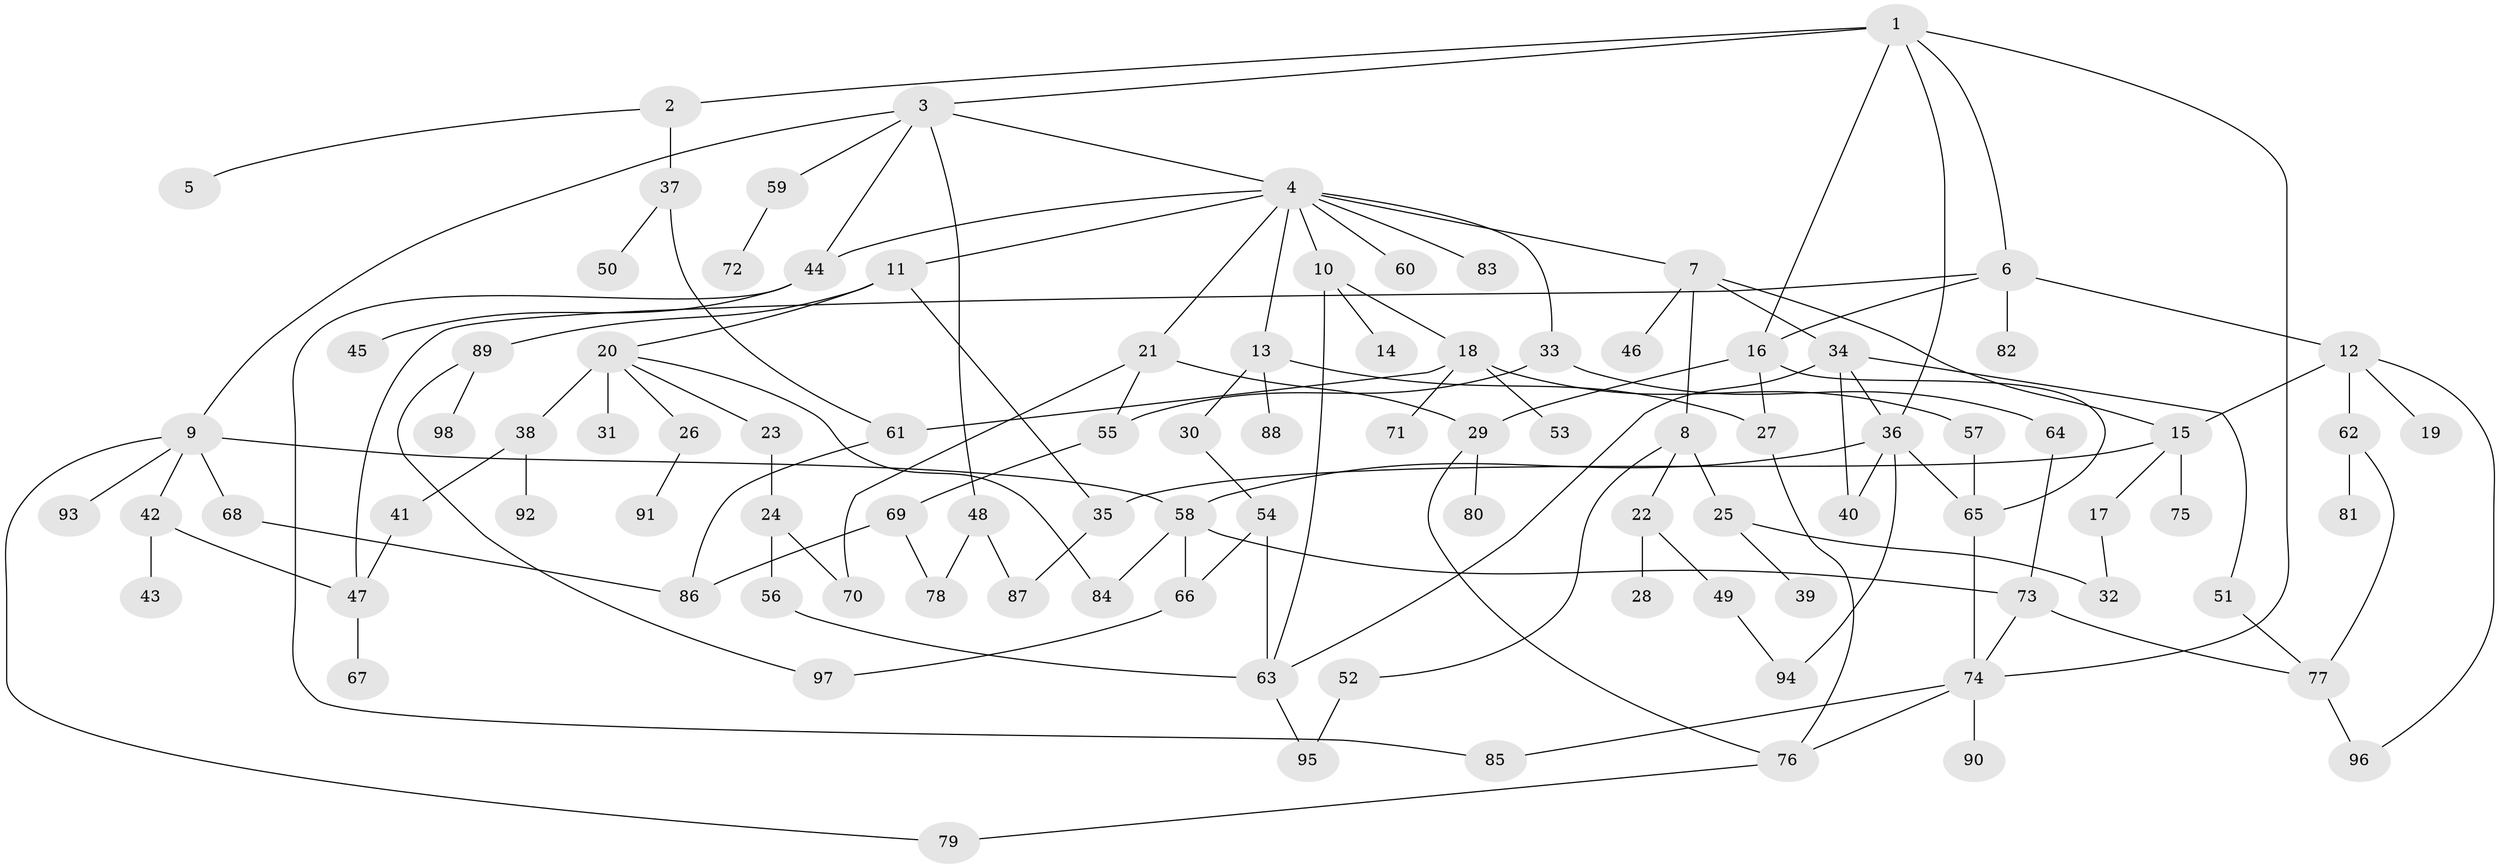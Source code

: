 // coarse degree distribution, {11: 0.023809523809523808, 2: 0.14285714285714285, 9: 0.023809523809523808, 7: 0.023809523809523808, 4: 0.19047619047619047, 5: 0.07142857142857142, 3: 0.2619047619047619, 6: 0.09523809523809523, 1: 0.16666666666666666}
// Generated by graph-tools (version 1.1) at 2025/49/03/04/25 22:49:14]
// undirected, 98 vertices, 136 edges
graph export_dot {
  node [color=gray90,style=filled];
  1;
  2;
  3;
  4;
  5;
  6;
  7;
  8;
  9;
  10;
  11;
  12;
  13;
  14;
  15;
  16;
  17;
  18;
  19;
  20;
  21;
  22;
  23;
  24;
  25;
  26;
  27;
  28;
  29;
  30;
  31;
  32;
  33;
  34;
  35;
  36;
  37;
  38;
  39;
  40;
  41;
  42;
  43;
  44;
  45;
  46;
  47;
  48;
  49;
  50;
  51;
  52;
  53;
  54;
  55;
  56;
  57;
  58;
  59;
  60;
  61;
  62;
  63;
  64;
  65;
  66;
  67;
  68;
  69;
  70;
  71;
  72;
  73;
  74;
  75;
  76;
  77;
  78;
  79;
  80;
  81;
  82;
  83;
  84;
  85;
  86;
  87;
  88;
  89;
  90;
  91;
  92;
  93;
  94;
  95;
  96;
  97;
  98;
  1 -- 2;
  1 -- 3;
  1 -- 6;
  1 -- 16;
  1 -- 36;
  1 -- 74;
  2 -- 5;
  2 -- 37;
  3 -- 4;
  3 -- 9;
  3 -- 44;
  3 -- 48;
  3 -- 59;
  4 -- 7;
  4 -- 10;
  4 -- 11;
  4 -- 13;
  4 -- 21;
  4 -- 33;
  4 -- 60;
  4 -- 83;
  4 -- 44;
  6 -- 12;
  6 -- 47;
  6 -- 82;
  6 -- 16;
  7 -- 8;
  7 -- 15;
  7 -- 34;
  7 -- 46;
  8 -- 22;
  8 -- 25;
  8 -- 52;
  9 -- 42;
  9 -- 68;
  9 -- 79;
  9 -- 93;
  9 -- 58;
  10 -- 14;
  10 -- 18;
  10 -- 63;
  11 -- 20;
  11 -- 35;
  11 -- 89;
  12 -- 19;
  12 -- 62;
  12 -- 96;
  12 -- 15;
  13 -- 30;
  13 -- 88;
  13 -- 27;
  15 -- 17;
  15 -- 75;
  15 -- 35;
  16 -- 27;
  16 -- 65;
  16 -- 29;
  17 -- 32;
  18 -- 53;
  18 -- 57;
  18 -- 61;
  18 -- 71;
  20 -- 23;
  20 -- 26;
  20 -- 31;
  20 -- 38;
  20 -- 84;
  21 -- 29;
  21 -- 55;
  21 -- 70;
  22 -- 28;
  22 -- 49;
  23 -- 24;
  24 -- 56;
  24 -- 70;
  25 -- 32;
  25 -- 39;
  26 -- 91;
  27 -- 76;
  29 -- 80;
  29 -- 76;
  30 -- 54;
  33 -- 64;
  33 -- 55;
  34 -- 51;
  34 -- 36;
  34 -- 40;
  34 -- 63;
  35 -- 87;
  36 -- 40;
  36 -- 58;
  36 -- 65;
  36 -- 94;
  37 -- 50;
  37 -- 61;
  38 -- 41;
  38 -- 92;
  41 -- 47;
  42 -- 43;
  42 -- 47;
  44 -- 45;
  44 -- 85;
  47 -- 67;
  48 -- 87;
  48 -- 78;
  49 -- 94;
  51 -- 77;
  52 -- 95;
  54 -- 63;
  54 -- 66;
  55 -- 69;
  56 -- 63;
  57 -- 65;
  58 -- 66;
  58 -- 84;
  58 -- 73;
  59 -- 72;
  61 -- 86;
  62 -- 77;
  62 -- 81;
  63 -- 95;
  64 -- 73;
  65 -- 74;
  66 -- 97;
  68 -- 86;
  69 -- 78;
  69 -- 86;
  73 -- 74;
  73 -- 77;
  74 -- 76;
  74 -- 85;
  74 -- 90;
  76 -- 79;
  77 -- 96;
  89 -- 97;
  89 -- 98;
}
